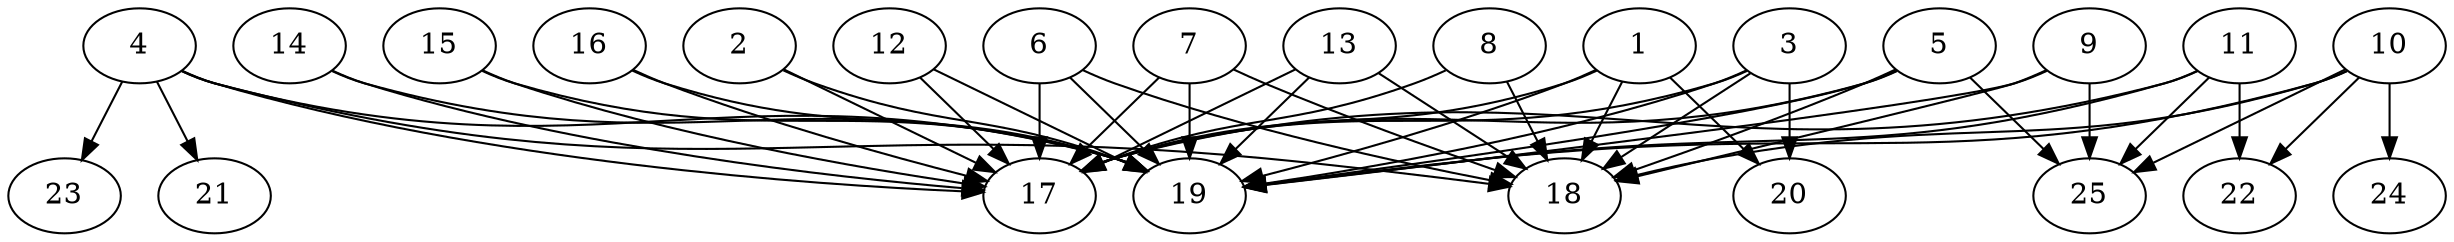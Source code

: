 // DAG automatically generated by daggen at Thu Oct  3 14:00:39 2019
// ./daggen --dot -n 25 --ccr 0.3 --fat 0.9 --regular 0.9 --density 0.9 --mindata 5242880 --maxdata 52428800 
digraph G {
  1 [size="33378987", alpha="0.01", expect_size="10013696"] 
  1 -> 17 [size ="10013696"]
  1 -> 18 [size ="10013696"]
  1 -> 19 [size ="10013696"]
  1 -> 20 [size ="10013696"]
  2 [size="20329813", alpha="0.17", expect_size="6098944"] 
  2 -> 17 [size ="6098944"]
  2 -> 19 [size ="6098944"]
  3 [size="39410347", alpha="0.01", expect_size="11823104"] 
  3 -> 17 [size ="11823104"]
  3 -> 18 [size ="11823104"]
  3 -> 19 [size ="11823104"]
  3 -> 20 [size ="11823104"]
  4 [size="19302400", alpha="0.02", expect_size="5790720"] 
  4 -> 17 [size ="5790720"]
  4 -> 18 [size ="5790720"]
  4 -> 19 [size ="5790720"]
  4 -> 21 [size ="5790720"]
  4 -> 23 [size ="5790720"]
  5 [size="84193280", alpha="0.19", expect_size="25257984"] 
  5 -> 17 [size ="25257984"]
  5 -> 18 [size ="25257984"]
  5 -> 19 [size ="25257984"]
  5 -> 25 [size ="25257984"]
  6 [size="114862080", alpha="0.05", expect_size="34458624"] 
  6 -> 17 [size ="34458624"]
  6 -> 18 [size ="34458624"]
  6 -> 19 [size ="34458624"]
  7 [size="168901973", alpha="0.11", expect_size="50670592"] 
  7 -> 17 [size ="50670592"]
  7 -> 18 [size ="50670592"]
  7 -> 19 [size ="50670592"]
  8 [size="158211413", alpha="0.10", expect_size="47463424"] 
  8 -> 17 [size ="47463424"]
  8 -> 18 [size ="47463424"]
  9 [size="56023040", alpha="0.10", expect_size="16806912"] 
  9 -> 18 [size ="16806912"]
  9 -> 19 [size ="16806912"]
  9 -> 25 [size ="16806912"]
  10 [size="35317760", alpha="0.11", expect_size="10595328"] 
  10 -> 18 [size ="10595328"]
  10 -> 19 [size ="10595328"]
  10 -> 22 [size ="10595328"]
  10 -> 24 [size ="10595328"]
  10 -> 25 [size ="10595328"]
  11 [size="165246293", alpha="0.12", expect_size="49573888"] 
  11 -> 17 [size ="49573888"]
  11 -> 19 [size ="49573888"]
  11 -> 22 [size ="49573888"]
  11 -> 25 [size ="49573888"]
  12 [size="173953707", alpha="0.03", expect_size="52186112"] 
  12 -> 17 [size ="52186112"]
  12 -> 19 [size ="52186112"]
  13 [size="149333333", alpha="0.06", expect_size="44800000"] 
  13 -> 17 [size ="44800000"]
  13 -> 18 [size ="44800000"]
  13 -> 19 [size ="44800000"]
  14 [size="157771093", alpha="0.20", expect_size="47331328"] 
  14 -> 17 [size ="47331328"]
  14 -> 19 [size ="47331328"]
  15 [size="173165227", alpha="0.04", expect_size="51949568"] 
  15 -> 17 [size ="51949568"]
  15 -> 19 [size ="51949568"]
  16 [size="167697067", alpha="0.03", expect_size="50309120"] 
  16 -> 17 [size ="50309120"]
  16 -> 19 [size ="50309120"]
  17 [size="52022613", alpha="0.18", expect_size="15606784"] 
  18 [size="135833600", alpha="0.15", expect_size="40750080"] 
  19 [size="56449707", alpha="0.09", expect_size="16934912"] 
  20 [size="137786027", alpha="0.05", expect_size="41335808"] 
  21 [size="69099520", alpha="0.03", expect_size="20729856"] 
  22 [size="161430187", alpha="0.02", expect_size="48429056"] 
  23 [size="30900907", alpha="0.03", expect_size="9270272"] 
  24 [size="80855040", alpha="0.05", expect_size="24256512"] 
  25 [size="78690987", alpha="0.15", expect_size="23607296"] 
}
